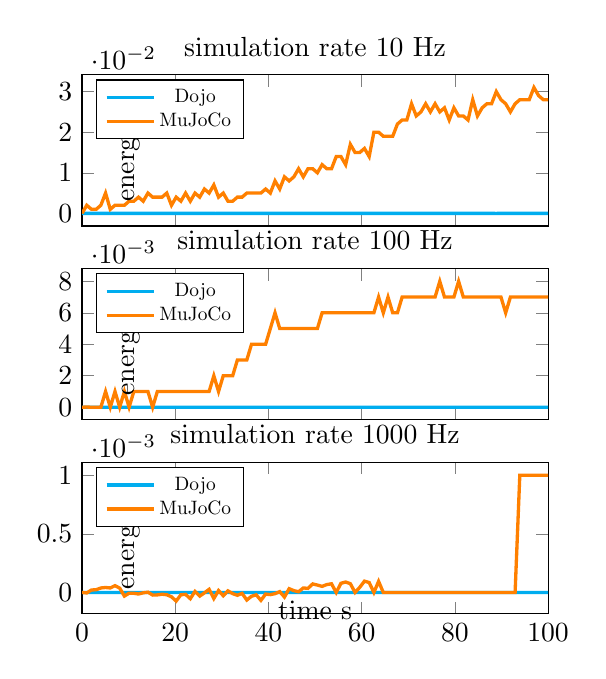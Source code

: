 \begin{tikzpicture}
\begin{groupplot}[group style={group size={1 by 3}}, legend style={nodes={{scale=0.70, transform shape}}}, title style={at={{(axis description cs:+0.5,0.95)}}, anchor={south}}, y label style={at={{(axis description cs:+0.05,0.5)}}, anchor={north}}, x label style={at={{(axis description cs:+0.5,0.15)}}, anchor={north}}, xmin={0}, xmax={100}, height={3.5cm}, width={7.5cm}, no markers, legend pos={north west}]
    \nextgroupplot[title={simulation rate $10$ Hz}, ylabel={energy J}, xticklabels={}]
    \addplot+[very thick, color=cyan, mark options={orange}]
        table[row sep={\\}]
        {
            \\
            0.0  0.0  \\
            1.02  -4.183e-9  \\
            2.041  1.334e-8  \\
            3.061  1.599e-6  \\
            4.082  1.954e-6  \\
            5.102  2.254e-6  \\
            6.122  1.427e-6  \\
            7.143  2.185e-6  \\
            8.163  2.543e-6  \\
            9.184  2.525e-6  \\
            10.204  2.192e-6  \\
            11.224  4.335e-6  \\
            12.245  4.09e-6  \\
            13.265  2.728e-6  \\
            14.286  1.523e-6  \\
            15.306  2.861e-6  \\
            16.327  1.538e-6  \\
            17.347  3.218e-6  \\
            18.367  2.752e-6  \\
            19.388  1.292e-6  \\
            20.408  1.445e-6  \\
            21.429  9.891e-7  \\
            22.449  1.192e-6  \\
            23.469  1.917e-7  \\
            24.49  -3.183e-7  \\
            25.51  -3.766e-6  \\
            26.531  2.594e-6  \\
            27.551  1.388e-6  \\
            28.571  -6.842e-6  \\
            29.592  2.31e-6  \\
            30.612  2.258e-6  \\
            31.633  -3.019e-6  \\
            32.653  -1.644e-6  \\
            33.673  1.012e-6  \\
            34.694  2.636e-7  \\
            35.714  -1.76e-7  \\
            36.735  -8.307e-8  \\
            37.755  -9.023e-7  \\
            38.776  -1.075e-6  \\
            39.796  -1.922e-6  \\
            40.816  -1.646e-6  \\
            41.837  -4.912e-6  \\
            42.857  -2.295e-6  \\
            43.878  -2.228e-6  \\
            44.898  -2.121e-6  \\
            45.918  -1.891e-6  \\
            46.939  -2.444e-7  \\
            47.959  -5.617e-7  \\
            48.98  -7.914e-7  \\
            50.0  -1.116e-6  \\
            51.02  -6.067e-7  \\
            52.041  -3.645e-7  \\
            53.061  2.894e-7  \\
            54.082  8.816e-7  \\
            55.102  1.126e-6  \\
            56.122  1.461e-6  \\
            57.143  -7.235e-7  \\
            58.163  -1.425e-6  \\
            59.184  -3.464e-6  \\
            60.204  -2.673e-6  \\
            61.224  -3.038e-6  \\
            62.245  -2.915e-6  \\
            63.265  -3.671e-6  \\
            64.286  -2.723e-6  \\
            65.306  -1.75e-6  \\
            66.327  -5.963e-7  \\
            67.347  -3.835e-7  \\
            68.367  -1.512e-6  \\
            69.388  -1.347e-6  \\
            70.408  -1.717e-6  \\
            71.429  -1.396e-6  \\
            72.449  -1.734e-6  \\
            73.469  -1.968e-6  \\
            74.49  -2.568e-6  \\
            75.51  -3.402e-6  \\
            76.531  -2.866e-6  \\
            77.551  -2.861e-6  \\
            78.571  -2.303e-6  \\
            79.592  -2.429e-6  \\
            80.612  -2.949e-6  \\
            81.633  -3.289e-6  \\
            82.653  -3.748e-6  \\
            83.673  -3.017e-6  \\
            84.694  -2.737e-6  \\
            85.714  -4.941e-6  \\
            86.735  -6.083e-7  \\
            87.755  -4.089e-7  \\
            88.776  -7.23e-6  \\
            89.796  -3.218e-6  \\
            90.816  5.142e-7  \\
            91.837  9.469e-7  \\
            92.857  -2.671e-6  \\
            93.878  -1.855e-6  \\
            94.898  -1.437e-6  \\
            95.918  -2.86e-7  \\
            96.939  -2.048e-6  \\
            97.959  -1.731e-6  \\
            98.98  -1.44e-6  \\
            100.0  -6.426e-7  \\
        }
        ;
    \addlegendentry {Dojo}
    \addplot+[very thick, color=orange, mark options={orange}]
        table[row sep={\\}]
        {
            \\
            0.0  0.0  \\
            1.01  0.002  \\
            2.02  0.001  \\
            3.03  0.001  \\
            4.04  0.002  \\
            5.051  0.005  \\
            6.061  0.001  \\
            7.071  0.002  \\
            8.081  0.002  \\
            9.091  0.002  \\
            10.101  0.003  \\
            11.111  0.003  \\
            12.121  0.004  \\
            13.131  0.003  \\
            14.141  0.005  \\
            15.152  0.004  \\
            16.162  0.004  \\
            17.172  0.004  \\
            18.182  0.005  \\
            19.192  0.002  \\
            20.202  0.004  \\
            21.212  0.003  \\
            22.222  0.005  \\
            23.232  0.003  \\
            24.242  0.005  \\
            25.253  0.004  \\
            26.263  0.006  \\
            27.273  0.005  \\
            28.283  0.007  \\
            29.293  0.004  \\
            30.303  0.005  \\
            31.313  0.003  \\
            32.323  0.003  \\
            33.333  0.004  \\
            34.343  0.004  \\
            35.354  0.005  \\
            36.364  0.005  \\
            37.374  0.005  \\
            38.384  0.005  \\
            39.394  0.006  \\
            40.404  0.005  \\
            41.414  0.008  \\
            42.424  0.006  \\
            43.434  0.009  \\
            44.444  0.008  \\
            45.455  0.009  \\
            46.465  0.011  \\
            47.475  0.009  \\
            48.485  0.011  \\
            49.495  0.011  \\
            50.505  0.01  \\
            51.515  0.012  \\
            52.525  0.011  \\
            53.535  0.011  \\
            54.545  0.014  \\
            55.556  0.014  \\
            56.566  0.012  \\
            57.576  0.017  \\
            58.586  0.015  \\
            59.596  0.015  \\
            60.606  0.016  \\
            61.616  0.014  \\
            62.626  0.02  \\
            63.636  0.02  \\
            64.646  0.019  \\
            65.657  0.019  \\
            66.667  0.019  \\
            67.677  0.022  \\
            68.687  0.023  \\
            69.697  0.023  \\
            70.707  0.027  \\
            71.717  0.024  \\
            72.727  0.025  \\
            73.737  0.027  \\
            74.747  0.025  \\
            75.758  0.027  \\
            76.768  0.025  \\
            77.778  0.026  \\
            78.788  0.023  \\
            79.798  0.026  \\
            80.808  0.024  \\
            81.818  0.024  \\
            82.828  0.023  \\
            83.838  0.028  \\
            84.848  0.024  \\
            85.859  0.026  \\
            86.869  0.027  \\
            87.879  0.027  \\
            88.889  0.03  \\
            89.899  0.028  \\
            90.909  0.027  \\
            91.919  0.025  \\
            92.929  0.027  \\
            93.939  0.028  \\
            94.949  0.028  \\
            95.96  0.028  \\
            96.97  0.031  \\
            97.98  0.029  \\
            98.99  0.028  \\
            100.0  0.028  \\
        }
        ;
    \addlegendentry {MuJoCo}
    \nextgroupplot[title={simulation rate $100$ Hz}, ylabel={energy J}, yshift={13.0}, xticklabels={}]
    \addplot+[very thick, color=cyan, mark options={orange}]
        table[row sep={\\}]
        {
            \\
            0.0  0.0  \\
            1.02  -1.978e-8  \\
            2.041  -4.141e-8  \\
            3.061  4.449e-8  \\
            4.082  6.502e-8  \\
            5.102  6.137e-8  \\
            6.122  4.645e-8  \\
            7.143  7.55e-8  \\
            8.163  1.225e-7  \\
            9.184  1.293e-7  \\
            10.204  7.42e-8  \\
            11.224  2.867e-8  \\
            12.245  6.09e-8  \\
            13.265  9.275e-8  \\
            14.286  2.226e-8  \\
            15.306  -7.795e-9  \\
            16.327  2.48e-8  \\
            17.347  3.406e-8  \\
            18.367  -1.692e-8  \\
            19.388  -6.481e-8  \\
            20.408  -1.855e-9  \\
            21.429  1.64e-8  \\
            22.449  -2.353e-8  \\
            23.469  -7.463e-8  \\
            24.49  7.548e-8  \\
            25.51  2.76e-7  \\
            26.531  3.774e-7  \\
            27.551  3.665e-7  \\
            28.571  2.67e-7  \\
            29.592  1.234e-7  \\
            30.612  3.13e-7  \\
            31.633  3.684e-7  \\
            32.653  2.952e-7  \\
            33.673  2.865e-7  \\
            34.694  4.103e-7  \\
            35.714  3.788e-7  \\
            36.735  3.503e-7  \\
            37.755  3.526e-7  \\
            38.776  3.798e-7  \\
            39.796  3.583e-7  \\
            40.816  3.318e-7  \\
            41.837  3.085e-7  \\
            42.857  3.001e-7  \\
            43.878  2.954e-7  \\
            44.898  3.385e-7  \\
            45.918  3.408e-7  \\
            46.939  3.275e-7  \\
            47.959  3.667e-7  \\
            48.98  4.218e-7  \\
            50.0  4.097e-7  \\
            51.02  3.683e-7  \\
            52.041  3.185e-7  \\
            53.061  3.324e-7  \\
            54.082  3.659e-7  \\
            55.102  3.196e-7  \\
            56.122  2.681e-7  \\
            57.143  2.547e-7  \\
            58.163  2.631e-7  \\
            59.184  3.007e-7  \\
            60.204  3.189e-7  \\
            61.224  2.837e-8  \\
            62.245  2.412e-7  \\
            63.265  3.645e-7  \\
            64.286  -1.613e-8  \\
            65.306  2.167e-7  \\
            66.327  2.734e-7  \\
            67.347  2.761e-7  \\
            68.367  2.821e-7  \\
            69.388  2.79e-7  \\
            70.408  2.704e-7  \\
            71.429  2.792e-7  \\
            72.449  3.117e-7  \\
            73.469  3.314e-7  \\
            74.49  2.837e-7  \\
            75.51  1.783e-7  \\
            76.531  3.504e-7  \\
            77.551  3.119e-7  \\
            78.571  3.878e-7  \\
            79.592  3.369e-7  \\
            80.612  3.386e-7  \\
            81.633  2.75e-7  \\
            82.653  3.542e-7  \\
            83.673  3.977e-7  \\
            84.694  3.813e-7  \\
            85.714  2.797e-7  \\
            86.735  2.326e-7  \\
            87.755  3.87e-7  \\
            88.776  2.857e-7  \\
            89.796  3.536e-7  \\
            90.816  3.002e-7  \\
            91.837  2.697e-7  \\
            92.857  3.283e-7  \\
            93.878  2.53e-7  \\
            94.898  2.753e-7  \\
            95.918  2.436e-7  \\
            96.939  1.645e-7  \\
            97.959  2.461e-7  \\
            98.98  2.618e-7  \\
            100.0  2.395e-7  \\
        }
        ;
    \addlegendentry {Dojo}
    \addplot+[very thick, color=orange, mark options={orange}]
        table[row sep={\\}]
        {
            \\
            0.0  0.0  \\
            1.01  1.062e-5  \\
            2.02  0.0  \\
            3.03  0.0  \\
            4.04  0.0  \\
            5.051  0.001  \\
            6.061  0.0  \\
            7.071  0.001  \\
            8.081  0.0  \\
            9.091  0.001  \\
            10.101  0.0  \\
            11.111  0.001  \\
            12.121  0.001  \\
            13.131  0.001  \\
            14.141  0.001  \\
            15.152  0.0  \\
            16.162  0.001  \\
            17.172  0.001  \\
            18.182  0.001  \\
            19.192  0.001  \\
            20.202  0.001  \\
            21.212  0.001  \\
            22.222  0.001  \\
            23.232  0.001  \\
            24.242  0.001  \\
            25.253  0.001  \\
            26.263  0.001  \\
            27.273  0.001  \\
            28.283  0.002  \\
            29.293  0.001  \\
            30.303  0.002  \\
            31.313  0.002  \\
            32.323  0.002  \\
            33.333  0.003  \\
            34.343  0.003  \\
            35.354  0.003  \\
            36.364  0.004  \\
            37.374  0.004  \\
            38.384  0.004  \\
            39.394  0.004  \\
            40.404  0.005  \\
            41.414  0.006  \\
            42.424  0.005  \\
            43.434  0.005  \\
            44.444  0.005  \\
            45.455  0.005  \\
            46.465  0.005  \\
            47.475  0.005  \\
            48.485  0.005  \\
            49.495  0.005  \\
            50.505  0.005  \\
            51.515  0.006  \\
            52.525  0.006  \\
            53.535  0.006  \\
            54.545  0.006  \\
            55.556  0.006  \\
            56.566  0.006  \\
            57.576  0.006  \\
            58.586  0.006  \\
            59.596  0.006  \\
            60.606  0.006  \\
            61.616  0.006  \\
            62.626  0.006  \\
            63.636  0.007  \\
            64.646  0.006  \\
            65.657  0.007  \\
            66.667  0.006  \\
            67.677  0.006  \\
            68.687  0.007  \\
            69.697  0.007  \\
            70.707  0.007  \\
            71.717  0.007  \\
            72.727  0.007  \\
            73.737  0.007  \\
            74.747  0.007  \\
            75.758  0.007  \\
            76.768  0.008  \\
            77.778  0.007  \\
            78.788  0.007  \\
            79.798  0.007  \\
            80.808  0.008  \\
            81.818  0.007  \\
            82.828  0.007  \\
            83.838  0.007  \\
            84.848  0.007  \\
            85.859  0.007  \\
            86.869  0.007  \\
            87.879  0.007  \\
            88.889  0.007  \\
            89.899  0.007  \\
            90.909  0.006  \\
            91.919  0.007  \\
            92.929  0.007  \\
            93.939  0.007  \\
            94.949  0.007  \\
            95.96  0.007  \\
            96.97  0.007  \\
            97.98  0.007  \\
            98.99  0.007  \\
            100.0  0.007  \\
        }
        ;
    \addlegendentry {MuJoCo}
    \nextgroupplot[title={simulation rate $1000$ Hz}, xlabel={time s}, ylabel={energy J}, yshift={13.0}]
    \addplot+[very thick, color=cyan, mark options={orange}]
        table[row sep={\\}]
        {
            \\
            0.0  0.0  \\
            1.02  -1.827e-9  \\
            2.041  -4.062e-9  \\
            3.061  2.85e-9  \\
            4.082  2.861e-9  \\
            5.102  3.689e-9  \\
            6.122  1.525e-9  \\
            7.143  6.106e-9  \\
            8.163  8.638e-9  \\
            9.184  7.503e-9  \\
            10.204  3.118e-9  \\
            11.224  3.93e-9  \\
            12.245  5.757e-9  \\
            13.265  5.791e-9  \\
            14.286  8.985e-10  \\
            15.306  -6.7e-10  \\
            16.327  -1.826e-10  \\
            17.347  2.552e-9  \\
            18.367  2.798e-9  \\
            19.388  -1.706e-9  \\
            20.408  1.085e-9  \\
            21.429  1.851e-9  \\
            22.449  4.875e-9  \\
            23.469  1.508e-9  \\
            24.49  2.927e-9  \\
            25.51  7.416e-10  \\
            26.531  6.549e-9  \\
            27.551  4.69e-9  \\
            28.571  -1.89e-9  \\
            29.592  -1.135e-8  \\
            30.612  7.868e-9  \\
            31.633  9.623e-9  \\
            32.653  -7.799e-9  \\
            33.673  5.666e-9  \\
            34.694  9.312e-9  \\
            35.714  5.182e-9  \\
            36.735  -8.038e-10  \\
            37.755  5.754e-9  \\
            38.776  3.781e-9  \\
            39.796  4.177e-10  \\
            40.816  -6.15e-10  \\
            41.837  2.673e-9  \\
            42.857  1.155e-9  \\
            43.878  2.309e-10  \\
            44.898  1.371e-9  \\
            45.918  -2.085e-9  \\
            46.939  -2.233e-9  \\
            47.959  -1.093e-9  \\
            48.98  1.244e-9  \\
            50.0  2.35e-9  \\
            51.02  1.404e-9  \\
            52.041  3.499e-9  \\
            53.061  2.324e-9  \\
            54.082  3.71e-9  \\
            55.102  3.05e-9  \\
            56.122  1.77e-9  \\
            57.143  4.504e-10  \\
            58.163  -7.169e-10  \\
            59.184  9.715e-10  \\
            60.204  7.889e-10  \\
            61.224  2.535e-10  \\
            62.245  5.09e-10  \\
            63.265  1.195e-10  \\
            64.286  1.485e-9  \\
            65.306  -3.883e-9  \\
            66.327  -2.1e-9  \\
            67.347  -2.271e-9  \\
            68.367  4.356e-9  \\
            69.388  2.148e-9  \\
            70.408  3.078e-9  \\
            71.429  1.535e-9  \\
            72.449  4.147e-9  \\
            73.469  2.329e-9  \\
            74.49  1.376e-9  \\
            75.51  4.055e-10  \\
            76.531  1.912e-9  \\
            77.551  1.094e-9  \\
            78.571  4.046e-10  \\
            79.592  -2.181e-9  \\
            80.612  -6.643e-10  \\
            81.633  -4.669e-9  \\
            82.653  -3.7e-9  \\
            83.673  -6.019e-9  \\
            84.694  -6.478e-9  \\
            85.714  -9.09e-10  \\
            86.735  3.034e-10  \\
            87.755  -8.652e-9  \\
            88.776  -6.438e-9  \\
            89.796  -4.909e-9  \\
            90.816  3.945e-10  \\
            91.837  5.766e-9  \\
            92.857  7.141e-9  \\
            93.878  8.736e-10  \\
            94.898  -2.012e-9  \\
            95.918  4.501e-9  \\
            96.939  6.528e-9  \\
            97.959  4.84e-9  \\
            98.98  5.673e-9  \\
            100.0  6.698e-9  \\
        }
        ;
    \addlegendentry {Dojo}
    \addplot+[very thick, color=orange, mark options={orange}]
        table[row sep={\\}]
        {
            \\
            0.0  0.0  \\
            1.01  -4.072e-6  \\
            2.02  2.1e-5  \\
            3.03  2.335e-5  \\
            4.04  3.838e-5  \\
            5.051  4.233e-5  \\
            6.061  3.83e-5  \\
            7.071  5.813e-5  \\
            8.081  3.689e-5  \\
            9.091  -3.084e-5  \\
            10.101  -6.39e-6  \\
            11.111  -7.408e-6  \\
            12.121  -1.319e-5  \\
            13.131  -2.991e-6  \\
            14.141  2.358e-6  \\
            15.152  -2.235e-5  \\
            16.162  -2.071e-5  \\
            17.172  -1.498e-5  \\
            18.182  -1.941e-5  \\
            19.192  -3.683e-5  \\
            20.202  -7.324e-5  \\
            21.212  -1.951e-5  \\
            22.222  -1.63e-5  \\
            23.232  -5.321e-5  \\
            24.242  9.093e-6  \\
            25.253  -3.11e-5  \\
            26.263  -3.54e-6  \\
            27.273  2.652e-5  \\
            28.283  -5.17e-5  \\
            29.293  1.626e-5  \\
            30.303  -2.787e-5  \\
            31.313  1.363e-5  \\
            32.323  -9.94e-6  \\
            33.333  -2.414e-5  \\
            34.343  -7.87e-6  \\
            35.354  -6.431e-5  \\
            36.364  -3.244e-5  \\
            37.374  -2.029e-5  \\
            38.384  -6.728e-5  \\
            39.394  -1.394e-5  \\
            40.404  -1.837e-5  \\
            41.414  -1.03e-5  \\
            42.424  7.068e-6  \\
            43.434  -3.941e-5  \\
            44.444  3.22e-5  \\
            45.455  1.563e-5  \\
            46.465  5.985e-6  \\
            47.475  3.826e-5  \\
            48.485  3.509e-5  \\
            49.495  7.267e-5  \\
            50.505  6.308e-5  \\
            51.515  5.211e-5  \\
            52.525  6.733e-5  \\
            53.535  7.382e-5  \\
            54.545  0.0  \\
            55.556  7.803e-5  \\
            56.566  8.909e-5  \\
            57.576  7.459e-5  \\
            58.586  0.0  \\
            59.596  4.391e-5  \\
            60.606  9.65e-5  \\
            61.616  8.455e-5  \\
            62.626  0.0  \\
            63.636  9.439e-5  \\
            64.646  0.0  \\
            65.657  0.0  \\
            66.667  0.0  \\
            67.677  0.0  \\
            68.687  0.0  \\
            69.697  0.0  \\
            70.707  0.0  \\
            71.717  0.0  \\
            72.727  0.0  \\
            73.737  0.0  \\
            74.747  0.0  \\
            75.758  0.0  \\
            76.768  0.0  \\
            77.778  0.0  \\
            78.788  0.0  \\
            79.798  0.0  \\
            80.808  0.0  \\
            81.818  0.0  \\
            82.828  0.0  \\
            83.838  0.0  \\
            84.848  0.0  \\
            85.859  0.0  \\
            86.869  0.0  \\
            87.879  0.0  \\
            88.889  0.0  \\
            89.899  0.0  \\
            90.909  0.0  \\
            91.919  0.0  \\
            92.929  0.0  \\
            93.939  0.001  \\
            94.949  0.001  \\
            95.96  0.001  \\
            96.97  0.001  \\
            97.98  0.001  \\
            98.99  0.001  \\
            100.0  0.001  \\
        }
        ;
    \addlegendentry {MuJoCo}
\end{groupplot}
\end{tikzpicture}
